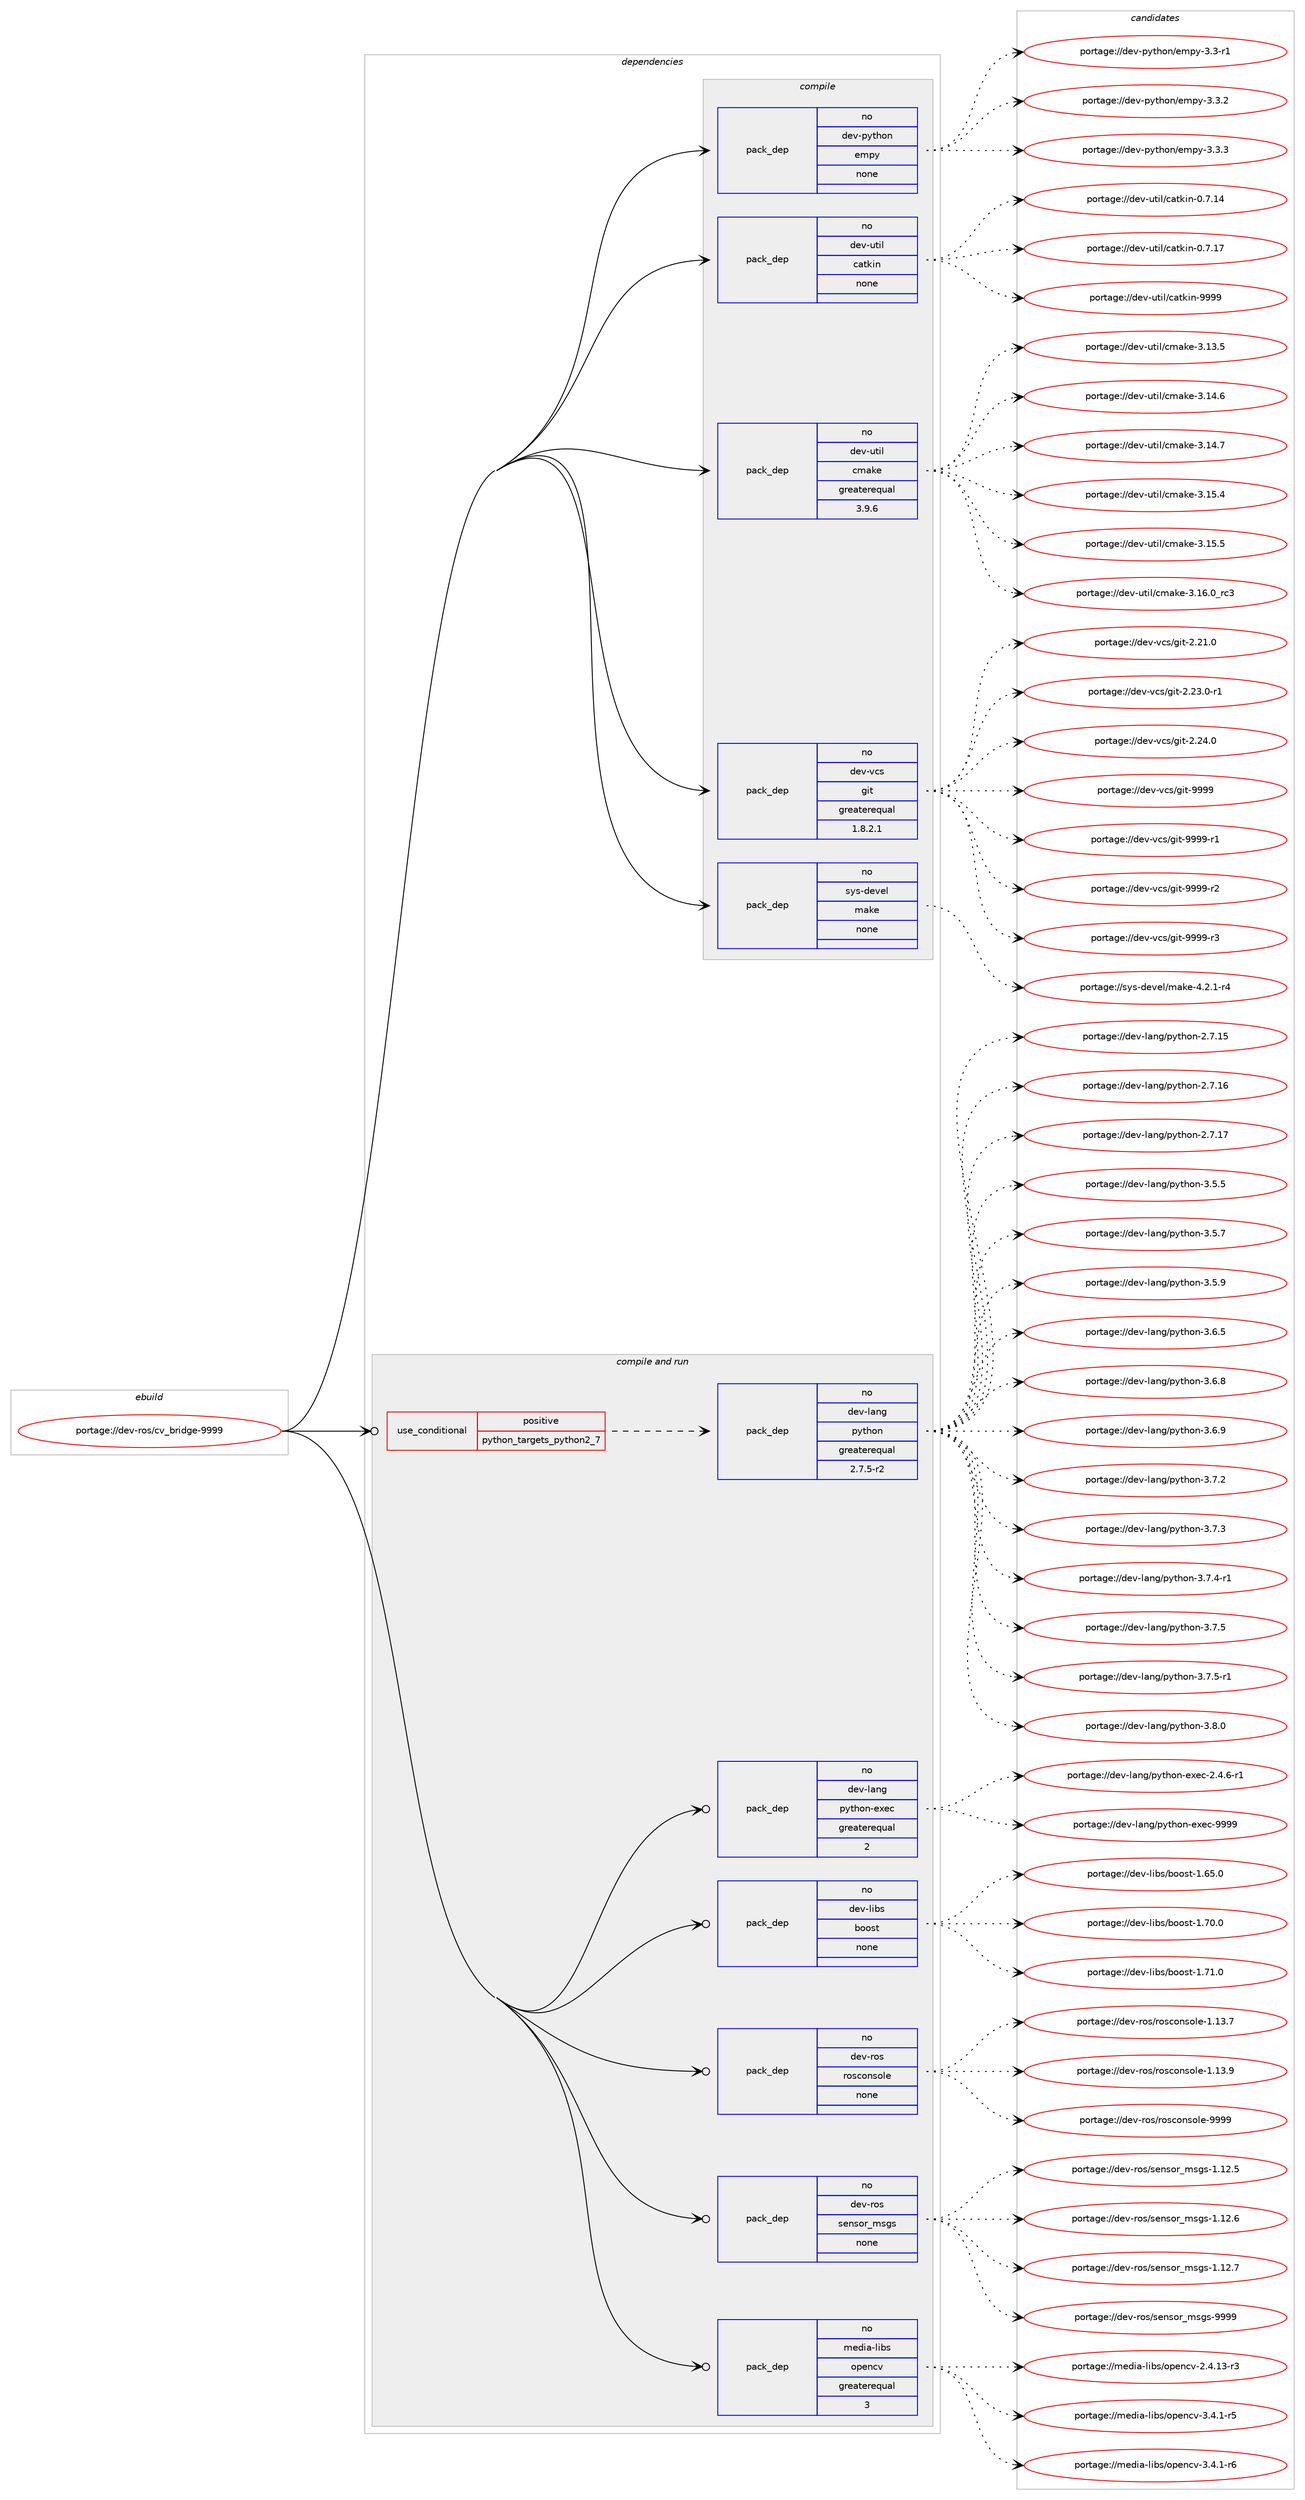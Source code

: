 digraph prolog {

# *************
# Graph options
# *************

newrank=true;
concentrate=true;
compound=true;
graph [rankdir=LR,fontname=Helvetica,fontsize=10,ranksep=1.5];#, ranksep=2.5, nodesep=0.2];
edge  [arrowhead=vee];
node  [fontname=Helvetica,fontsize=10];

# **********
# The ebuild
# **********

subgraph cluster_leftcol {
color=gray;
rank=same;
label=<<i>ebuild</i>>;
id [label="portage://dev-ros/cv_bridge-9999", color=red, width=4, href="../dev-ros/cv_bridge-9999.svg"];
}

# ****************
# The dependencies
# ****************

subgraph cluster_midcol {
color=gray;
label=<<i>dependencies</i>>;
subgraph cluster_compile {
fillcolor="#eeeeee";
style=filled;
label=<<i>compile</i>>;
subgraph pack139988 {
dependency185758 [label=<<TABLE BORDER="0" CELLBORDER="1" CELLSPACING="0" CELLPADDING="4" WIDTH="220"><TR><TD ROWSPAN="6" CELLPADDING="30">pack_dep</TD></TR><TR><TD WIDTH="110">no</TD></TR><TR><TD>dev-python</TD></TR><TR><TD>empy</TD></TR><TR><TD>none</TD></TR><TR><TD></TD></TR></TABLE>>, shape=none, color=blue];
}
id:e -> dependency185758:w [weight=20,style="solid",arrowhead="vee"];
subgraph pack139989 {
dependency185759 [label=<<TABLE BORDER="0" CELLBORDER="1" CELLSPACING="0" CELLPADDING="4" WIDTH="220"><TR><TD ROWSPAN="6" CELLPADDING="30">pack_dep</TD></TR><TR><TD WIDTH="110">no</TD></TR><TR><TD>dev-util</TD></TR><TR><TD>catkin</TD></TR><TR><TD>none</TD></TR><TR><TD></TD></TR></TABLE>>, shape=none, color=blue];
}
id:e -> dependency185759:w [weight=20,style="solid",arrowhead="vee"];
subgraph pack139990 {
dependency185760 [label=<<TABLE BORDER="0" CELLBORDER="1" CELLSPACING="0" CELLPADDING="4" WIDTH="220"><TR><TD ROWSPAN="6" CELLPADDING="30">pack_dep</TD></TR><TR><TD WIDTH="110">no</TD></TR><TR><TD>dev-util</TD></TR><TR><TD>cmake</TD></TR><TR><TD>greaterequal</TD></TR><TR><TD>3.9.6</TD></TR></TABLE>>, shape=none, color=blue];
}
id:e -> dependency185760:w [weight=20,style="solid",arrowhead="vee"];
subgraph pack139991 {
dependency185761 [label=<<TABLE BORDER="0" CELLBORDER="1" CELLSPACING="0" CELLPADDING="4" WIDTH="220"><TR><TD ROWSPAN="6" CELLPADDING="30">pack_dep</TD></TR><TR><TD WIDTH="110">no</TD></TR><TR><TD>dev-vcs</TD></TR><TR><TD>git</TD></TR><TR><TD>greaterequal</TD></TR><TR><TD>1.8.2.1</TD></TR></TABLE>>, shape=none, color=blue];
}
id:e -> dependency185761:w [weight=20,style="solid",arrowhead="vee"];
subgraph pack139992 {
dependency185762 [label=<<TABLE BORDER="0" CELLBORDER="1" CELLSPACING="0" CELLPADDING="4" WIDTH="220"><TR><TD ROWSPAN="6" CELLPADDING="30">pack_dep</TD></TR><TR><TD WIDTH="110">no</TD></TR><TR><TD>sys-devel</TD></TR><TR><TD>make</TD></TR><TR><TD>none</TD></TR><TR><TD></TD></TR></TABLE>>, shape=none, color=blue];
}
id:e -> dependency185762:w [weight=20,style="solid",arrowhead="vee"];
}
subgraph cluster_compileandrun {
fillcolor="#eeeeee";
style=filled;
label=<<i>compile and run</i>>;
subgraph cond42342 {
dependency185763 [label=<<TABLE BORDER="0" CELLBORDER="1" CELLSPACING="0" CELLPADDING="4"><TR><TD ROWSPAN="3" CELLPADDING="10">use_conditional</TD></TR><TR><TD>positive</TD></TR><TR><TD>python_targets_python2_7</TD></TR></TABLE>>, shape=none, color=red];
subgraph pack139993 {
dependency185764 [label=<<TABLE BORDER="0" CELLBORDER="1" CELLSPACING="0" CELLPADDING="4" WIDTH="220"><TR><TD ROWSPAN="6" CELLPADDING="30">pack_dep</TD></TR><TR><TD WIDTH="110">no</TD></TR><TR><TD>dev-lang</TD></TR><TR><TD>python</TD></TR><TR><TD>greaterequal</TD></TR><TR><TD>2.7.5-r2</TD></TR></TABLE>>, shape=none, color=blue];
}
dependency185763:e -> dependency185764:w [weight=20,style="dashed",arrowhead="vee"];
}
id:e -> dependency185763:w [weight=20,style="solid",arrowhead="odotvee"];
subgraph pack139994 {
dependency185765 [label=<<TABLE BORDER="0" CELLBORDER="1" CELLSPACING="0" CELLPADDING="4" WIDTH="220"><TR><TD ROWSPAN="6" CELLPADDING="30">pack_dep</TD></TR><TR><TD WIDTH="110">no</TD></TR><TR><TD>dev-lang</TD></TR><TR><TD>python-exec</TD></TR><TR><TD>greaterequal</TD></TR><TR><TD>2</TD></TR></TABLE>>, shape=none, color=blue];
}
id:e -> dependency185765:w [weight=20,style="solid",arrowhead="odotvee"];
subgraph pack139995 {
dependency185766 [label=<<TABLE BORDER="0" CELLBORDER="1" CELLSPACING="0" CELLPADDING="4" WIDTH="220"><TR><TD ROWSPAN="6" CELLPADDING="30">pack_dep</TD></TR><TR><TD WIDTH="110">no</TD></TR><TR><TD>dev-libs</TD></TR><TR><TD>boost</TD></TR><TR><TD>none</TD></TR><TR><TD></TD></TR></TABLE>>, shape=none, color=blue];
}
id:e -> dependency185766:w [weight=20,style="solid",arrowhead="odotvee"];
subgraph pack139996 {
dependency185767 [label=<<TABLE BORDER="0" CELLBORDER="1" CELLSPACING="0" CELLPADDING="4" WIDTH="220"><TR><TD ROWSPAN="6" CELLPADDING="30">pack_dep</TD></TR><TR><TD WIDTH="110">no</TD></TR><TR><TD>dev-ros</TD></TR><TR><TD>rosconsole</TD></TR><TR><TD>none</TD></TR><TR><TD></TD></TR></TABLE>>, shape=none, color=blue];
}
id:e -> dependency185767:w [weight=20,style="solid",arrowhead="odotvee"];
subgraph pack139997 {
dependency185768 [label=<<TABLE BORDER="0" CELLBORDER="1" CELLSPACING="0" CELLPADDING="4" WIDTH="220"><TR><TD ROWSPAN="6" CELLPADDING="30">pack_dep</TD></TR><TR><TD WIDTH="110">no</TD></TR><TR><TD>dev-ros</TD></TR><TR><TD>sensor_msgs</TD></TR><TR><TD>none</TD></TR><TR><TD></TD></TR></TABLE>>, shape=none, color=blue];
}
id:e -> dependency185768:w [weight=20,style="solid",arrowhead="odotvee"];
subgraph pack139998 {
dependency185769 [label=<<TABLE BORDER="0" CELLBORDER="1" CELLSPACING="0" CELLPADDING="4" WIDTH="220"><TR><TD ROWSPAN="6" CELLPADDING="30">pack_dep</TD></TR><TR><TD WIDTH="110">no</TD></TR><TR><TD>media-libs</TD></TR><TR><TD>opencv</TD></TR><TR><TD>greaterequal</TD></TR><TR><TD>3</TD></TR></TABLE>>, shape=none, color=blue];
}
id:e -> dependency185769:w [weight=20,style="solid",arrowhead="odotvee"];
}
subgraph cluster_run {
fillcolor="#eeeeee";
style=filled;
label=<<i>run</i>>;
}
}

# **************
# The candidates
# **************

subgraph cluster_choices {
rank=same;
color=gray;
label=<<i>candidates</i>>;

subgraph choice139988 {
color=black;
nodesep=1;
choiceportage1001011184511212111610411111047101109112121455146514511449 [label="portage://dev-python/empy-3.3-r1", color=red, width=4,href="../dev-python/empy-3.3-r1.svg"];
choiceportage1001011184511212111610411111047101109112121455146514650 [label="portage://dev-python/empy-3.3.2", color=red, width=4,href="../dev-python/empy-3.3.2.svg"];
choiceportage1001011184511212111610411111047101109112121455146514651 [label="portage://dev-python/empy-3.3.3", color=red, width=4,href="../dev-python/empy-3.3.3.svg"];
dependency185758:e -> choiceportage1001011184511212111610411111047101109112121455146514511449:w [style=dotted,weight="100"];
dependency185758:e -> choiceportage1001011184511212111610411111047101109112121455146514650:w [style=dotted,weight="100"];
dependency185758:e -> choiceportage1001011184511212111610411111047101109112121455146514651:w [style=dotted,weight="100"];
}
subgraph choice139989 {
color=black;
nodesep=1;
choiceportage1001011184511711610510847999711610710511045484655464952 [label="portage://dev-util/catkin-0.7.14", color=red, width=4,href="../dev-util/catkin-0.7.14.svg"];
choiceportage1001011184511711610510847999711610710511045484655464955 [label="portage://dev-util/catkin-0.7.17", color=red, width=4,href="../dev-util/catkin-0.7.17.svg"];
choiceportage100101118451171161051084799971161071051104557575757 [label="portage://dev-util/catkin-9999", color=red, width=4,href="../dev-util/catkin-9999.svg"];
dependency185759:e -> choiceportage1001011184511711610510847999711610710511045484655464952:w [style=dotted,weight="100"];
dependency185759:e -> choiceportage1001011184511711610510847999711610710511045484655464955:w [style=dotted,weight="100"];
dependency185759:e -> choiceportage100101118451171161051084799971161071051104557575757:w [style=dotted,weight="100"];
}
subgraph choice139990 {
color=black;
nodesep=1;
choiceportage1001011184511711610510847991099710710145514649514653 [label="portage://dev-util/cmake-3.13.5", color=red, width=4,href="../dev-util/cmake-3.13.5.svg"];
choiceportage1001011184511711610510847991099710710145514649524654 [label="portage://dev-util/cmake-3.14.6", color=red, width=4,href="../dev-util/cmake-3.14.6.svg"];
choiceportage1001011184511711610510847991099710710145514649524655 [label="portage://dev-util/cmake-3.14.7", color=red, width=4,href="../dev-util/cmake-3.14.7.svg"];
choiceportage1001011184511711610510847991099710710145514649534652 [label="portage://dev-util/cmake-3.15.4", color=red, width=4,href="../dev-util/cmake-3.15.4.svg"];
choiceportage1001011184511711610510847991099710710145514649534653 [label="portage://dev-util/cmake-3.15.5", color=red, width=4,href="../dev-util/cmake-3.15.5.svg"];
choiceportage1001011184511711610510847991099710710145514649544648951149951 [label="portage://dev-util/cmake-3.16.0_rc3", color=red, width=4,href="../dev-util/cmake-3.16.0_rc3.svg"];
dependency185760:e -> choiceportage1001011184511711610510847991099710710145514649514653:w [style=dotted,weight="100"];
dependency185760:e -> choiceportage1001011184511711610510847991099710710145514649524654:w [style=dotted,weight="100"];
dependency185760:e -> choiceportage1001011184511711610510847991099710710145514649524655:w [style=dotted,weight="100"];
dependency185760:e -> choiceportage1001011184511711610510847991099710710145514649534652:w [style=dotted,weight="100"];
dependency185760:e -> choiceportage1001011184511711610510847991099710710145514649534653:w [style=dotted,weight="100"];
dependency185760:e -> choiceportage1001011184511711610510847991099710710145514649544648951149951:w [style=dotted,weight="100"];
}
subgraph choice139991 {
color=black;
nodesep=1;
choiceportage10010111845118991154710310511645504650494648 [label="portage://dev-vcs/git-2.21.0", color=red, width=4,href="../dev-vcs/git-2.21.0.svg"];
choiceportage100101118451189911547103105116455046505146484511449 [label="portage://dev-vcs/git-2.23.0-r1", color=red, width=4,href="../dev-vcs/git-2.23.0-r1.svg"];
choiceportage10010111845118991154710310511645504650524648 [label="portage://dev-vcs/git-2.24.0", color=red, width=4,href="../dev-vcs/git-2.24.0.svg"];
choiceportage1001011184511899115471031051164557575757 [label="portage://dev-vcs/git-9999", color=red, width=4,href="../dev-vcs/git-9999.svg"];
choiceportage10010111845118991154710310511645575757574511449 [label="portage://dev-vcs/git-9999-r1", color=red, width=4,href="../dev-vcs/git-9999-r1.svg"];
choiceportage10010111845118991154710310511645575757574511450 [label="portage://dev-vcs/git-9999-r2", color=red, width=4,href="../dev-vcs/git-9999-r2.svg"];
choiceportage10010111845118991154710310511645575757574511451 [label="portage://dev-vcs/git-9999-r3", color=red, width=4,href="../dev-vcs/git-9999-r3.svg"];
dependency185761:e -> choiceportage10010111845118991154710310511645504650494648:w [style=dotted,weight="100"];
dependency185761:e -> choiceportage100101118451189911547103105116455046505146484511449:w [style=dotted,weight="100"];
dependency185761:e -> choiceportage10010111845118991154710310511645504650524648:w [style=dotted,weight="100"];
dependency185761:e -> choiceportage1001011184511899115471031051164557575757:w [style=dotted,weight="100"];
dependency185761:e -> choiceportage10010111845118991154710310511645575757574511449:w [style=dotted,weight="100"];
dependency185761:e -> choiceportage10010111845118991154710310511645575757574511450:w [style=dotted,weight="100"];
dependency185761:e -> choiceportage10010111845118991154710310511645575757574511451:w [style=dotted,weight="100"];
}
subgraph choice139992 {
color=black;
nodesep=1;
choiceportage1151211154510010111810110847109971071014552465046494511452 [label="portage://sys-devel/make-4.2.1-r4", color=red, width=4,href="../sys-devel/make-4.2.1-r4.svg"];
dependency185762:e -> choiceportage1151211154510010111810110847109971071014552465046494511452:w [style=dotted,weight="100"];
}
subgraph choice139993 {
color=black;
nodesep=1;
choiceportage10010111845108971101034711212111610411111045504655464953 [label="portage://dev-lang/python-2.7.15", color=red, width=4,href="../dev-lang/python-2.7.15.svg"];
choiceportage10010111845108971101034711212111610411111045504655464954 [label="portage://dev-lang/python-2.7.16", color=red, width=4,href="../dev-lang/python-2.7.16.svg"];
choiceportage10010111845108971101034711212111610411111045504655464955 [label="portage://dev-lang/python-2.7.17", color=red, width=4,href="../dev-lang/python-2.7.17.svg"];
choiceportage100101118451089711010347112121116104111110455146534653 [label="portage://dev-lang/python-3.5.5", color=red, width=4,href="../dev-lang/python-3.5.5.svg"];
choiceportage100101118451089711010347112121116104111110455146534655 [label="portage://dev-lang/python-3.5.7", color=red, width=4,href="../dev-lang/python-3.5.7.svg"];
choiceportage100101118451089711010347112121116104111110455146534657 [label="portage://dev-lang/python-3.5.9", color=red, width=4,href="../dev-lang/python-3.5.9.svg"];
choiceportage100101118451089711010347112121116104111110455146544653 [label="portage://dev-lang/python-3.6.5", color=red, width=4,href="../dev-lang/python-3.6.5.svg"];
choiceportage100101118451089711010347112121116104111110455146544656 [label="portage://dev-lang/python-3.6.8", color=red, width=4,href="../dev-lang/python-3.6.8.svg"];
choiceportage100101118451089711010347112121116104111110455146544657 [label="portage://dev-lang/python-3.6.9", color=red, width=4,href="../dev-lang/python-3.6.9.svg"];
choiceportage100101118451089711010347112121116104111110455146554650 [label="portage://dev-lang/python-3.7.2", color=red, width=4,href="../dev-lang/python-3.7.2.svg"];
choiceportage100101118451089711010347112121116104111110455146554651 [label="portage://dev-lang/python-3.7.3", color=red, width=4,href="../dev-lang/python-3.7.3.svg"];
choiceportage1001011184510897110103471121211161041111104551465546524511449 [label="portage://dev-lang/python-3.7.4-r1", color=red, width=4,href="../dev-lang/python-3.7.4-r1.svg"];
choiceportage100101118451089711010347112121116104111110455146554653 [label="portage://dev-lang/python-3.7.5", color=red, width=4,href="../dev-lang/python-3.7.5.svg"];
choiceportage1001011184510897110103471121211161041111104551465546534511449 [label="portage://dev-lang/python-3.7.5-r1", color=red, width=4,href="../dev-lang/python-3.7.5-r1.svg"];
choiceportage100101118451089711010347112121116104111110455146564648 [label="portage://dev-lang/python-3.8.0", color=red, width=4,href="../dev-lang/python-3.8.0.svg"];
dependency185764:e -> choiceportage10010111845108971101034711212111610411111045504655464953:w [style=dotted,weight="100"];
dependency185764:e -> choiceportage10010111845108971101034711212111610411111045504655464954:w [style=dotted,weight="100"];
dependency185764:e -> choiceportage10010111845108971101034711212111610411111045504655464955:w [style=dotted,weight="100"];
dependency185764:e -> choiceportage100101118451089711010347112121116104111110455146534653:w [style=dotted,weight="100"];
dependency185764:e -> choiceportage100101118451089711010347112121116104111110455146534655:w [style=dotted,weight="100"];
dependency185764:e -> choiceportage100101118451089711010347112121116104111110455146534657:w [style=dotted,weight="100"];
dependency185764:e -> choiceportage100101118451089711010347112121116104111110455146544653:w [style=dotted,weight="100"];
dependency185764:e -> choiceportage100101118451089711010347112121116104111110455146544656:w [style=dotted,weight="100"];
dependency185764:e -> choiceportage100101118451089711010347112121116104111110455146544657:w [style=dotted,weight="100"];
dependency185764:e -> choiceportage100101118451089711010347112121116104111110455146554650:w [style=dotted,weight="100"];
dependency185764:e -> choiceportage100101118451089711010347112121116104111110455146554651:w [style=dotted,weight="100"];
dependency185764:e -> choiceportage1001011184510897110103471121211161041111104551465546524511449:w [style=dotted,weight="100"];
dependency185764:e -> choiceportage100101118451089711010347112121116104111110455146554653:w [style=dotted,weight="100"];
dependency185764:e -> choiceportage1001011184510897110103471121211161041111104551465546534511449:w [style=dotted,weight="100"];
dependency185764:e -> choiceportage100101118451089711010347112121116104111110455146564648:w [style=dotted,weight="100"];
}
subgraph choice139994 {
color=black;
nodesep=1;
choiceportage10010111845108971101034711212111610411111045101120101994550465246544511449 [label="portage://dev-lang/python-exec-2.4.6-r1", color=red, width=4,href="../dev-lang/python-exec-2.4.6-r1.svg"];
choiceportage10010111845108971101034711212111610411111045101120101994557575757 [label="portage://dev-lang/python-exec-9999", color=red, width=4,href="../dev-lang/python-exec-9999.svg"];
dependency185765:e -> choiceportage10010111845108971101034711212111610411111045101120101994550465246544511449:w [style=dotted,weight="100"];
dependency185765:e -> choiceportage10010111845108971101034711212111610411111045101120101994557575757:w [style=dotted,weight="100"];
}
subgraph choice139995 {
color=black;
nodesep=1;
choiceportage1001011184510810598115479811111111511645494654534648 [label="portage://dev-libs/boost-1.65.0", color=red, width=4,href="../dev-libs/boost-1.65.0.svg"];
choiceportage1001011184510810598115479811111111511645494655484648 [label="portage://dev-libs/boost-1.70.0", color=red, width=4,href="../dev-libs/boost-1.70.0.svg"];
choiceportage1001011184510810598115479811111111511645494655494648 [label="portage://dev-libs/boost-1.71.0", color=red, width=4,href="../dev-libs/boost-1.71.0.svg"];
dependency185766:e -> choiceportage1001011184510810598115479811111111511645494654534648:w [style=dotted,weight="100"];
dependency185766:e -> choiceportage1001011184510810598115479811111111511645494655484648:w [style=dotted,weight="100"];
dependency185766:e -> choiceportage1001011184510810598115479811111111511645494655494648:w [style=dotted,weight="100"];
}
subgraph choice139996 {
color=black;
nodesep=1;
choiceportage10010111845114111115471141111159911111011511110810145494649514655 [label="portage://dev-ros/rosconsole-1.13.7", color=red, width=4,href="../dev-ros/rosconsole-1.13.7.svg"];
choiceportage10010111845114111115471141111159911111011511110810145494649514657 [label="portage://dev-ros/rosconsole-1.13.9", color=red, width=4,href="../dev-ros/rosconsole-1.13.9.svg"];
choiceportage1001011184511411111547114111115991111101151111081014557575757 [label="portage://dev-ros/rosconsole-9999", color=red, width=4,href="../dev-ros/rosconsole-9999.svg"];
dependency185767:e -> choiceportage10010111845114111115471141111159911111011511110810145494649514655:w [style=dotted,weight="100"];
dependency185767:e -> choiceportage10010111845114111115471141111159911111011511110810145494649514657:w [style=dotted,weight="100"];
dependency185767:e -> choiceportage1001011184511411111547114111115991111101151111081014557575757:w [style=dotted,weight="100"];
}
subgraph choice139997 {
color=black;
nodesep=1;
choiceportage10010111845114111115471151011101151111149510911510311545494649504653 [label="portage://dev-ros/sensor_msgs-1.12.5", color=red, width=4,href="../dev-ros/sensor_msgs-1.12.5.svg"];
choiceportage10010111845114111115471151011101151111149510911510311545494649504654 [label="portage://dev-ros/sensor_msgs-1.12.6", color=red, width=4,href="../dev-ros/sensor_msgs-1.12.6.svg"];
choiceportage10010111845114111115471151011101151111149510911510311545494649504655 [label="portage://dev-ros/sensor_msgs-1.12.7", color=red, width=4,href="../dev-ros/sensor_msgs-1.12.7.svg"];
choiceportage1001011184511411111547115101110115111114951091151031154557575757 [label="portage://dev-ros/sensor_msgs-9999", color=red, width=4,href="../dev-ros/sensor_msgs-9999.svg"];
dependency185768:e -> choiceportage10010111845114111115471151011101151111149510911510311545494649504653:w [style=dotted,weight="100"];
dependency185768:e -> choiceportage10010111845114111115471151011101151111149510911510311545494649504654:w [style=dotted,weight="100"];
dependency185768:e -> choiceportage10010111845114111115471151011101151111149510911510311545494649504655:w [style=dotted,weight="100"];
dependency185768:e -> choiceportage1001011184511411111547115101110115111114951091151031154557575757:w [style=dotted,weight="100"];
}
subgraph choice139998 {
color=black;
nodesep=1;
choiceportage1091011001059745108105981154711111210111099118455046524649514511451 [label="portage://media-libs/opencv-2.4.13-r3", color=red, width=4,href="../media-libs/opencv-2.4.13-r3.svg"];
choiceportage10910110010597451081059811547111112101110991184551465246494511453 [label="portage://media-libs/opencv-3.4.1-r5", color=red, width=4,href="../media-libs/opencv-3.4.1-r5.svg"];
choiceportage10910110010597451081059811547111112101110991184551465246494511454 [label="portage://media-libs/opencv-3.4.1-r6", color=red, width=4,href="../media-libs/opencv-3.4.1-r6.svg"];
dependency185769:e -> choiceportage1091011001059745108105981154711111210111099118455046524649514511451:w [style=dotted,weight="100"];
dependency185769:e -> choiceportage10910110010597451081059811547111112101110991184551465246494511453:w [style=dotted,weight="100"];
dependency185769:e -> choiceportage10910110010597451081059811547111112101110991184551465246494511454:w [style=dotted,weight="100"];
}
}

}

